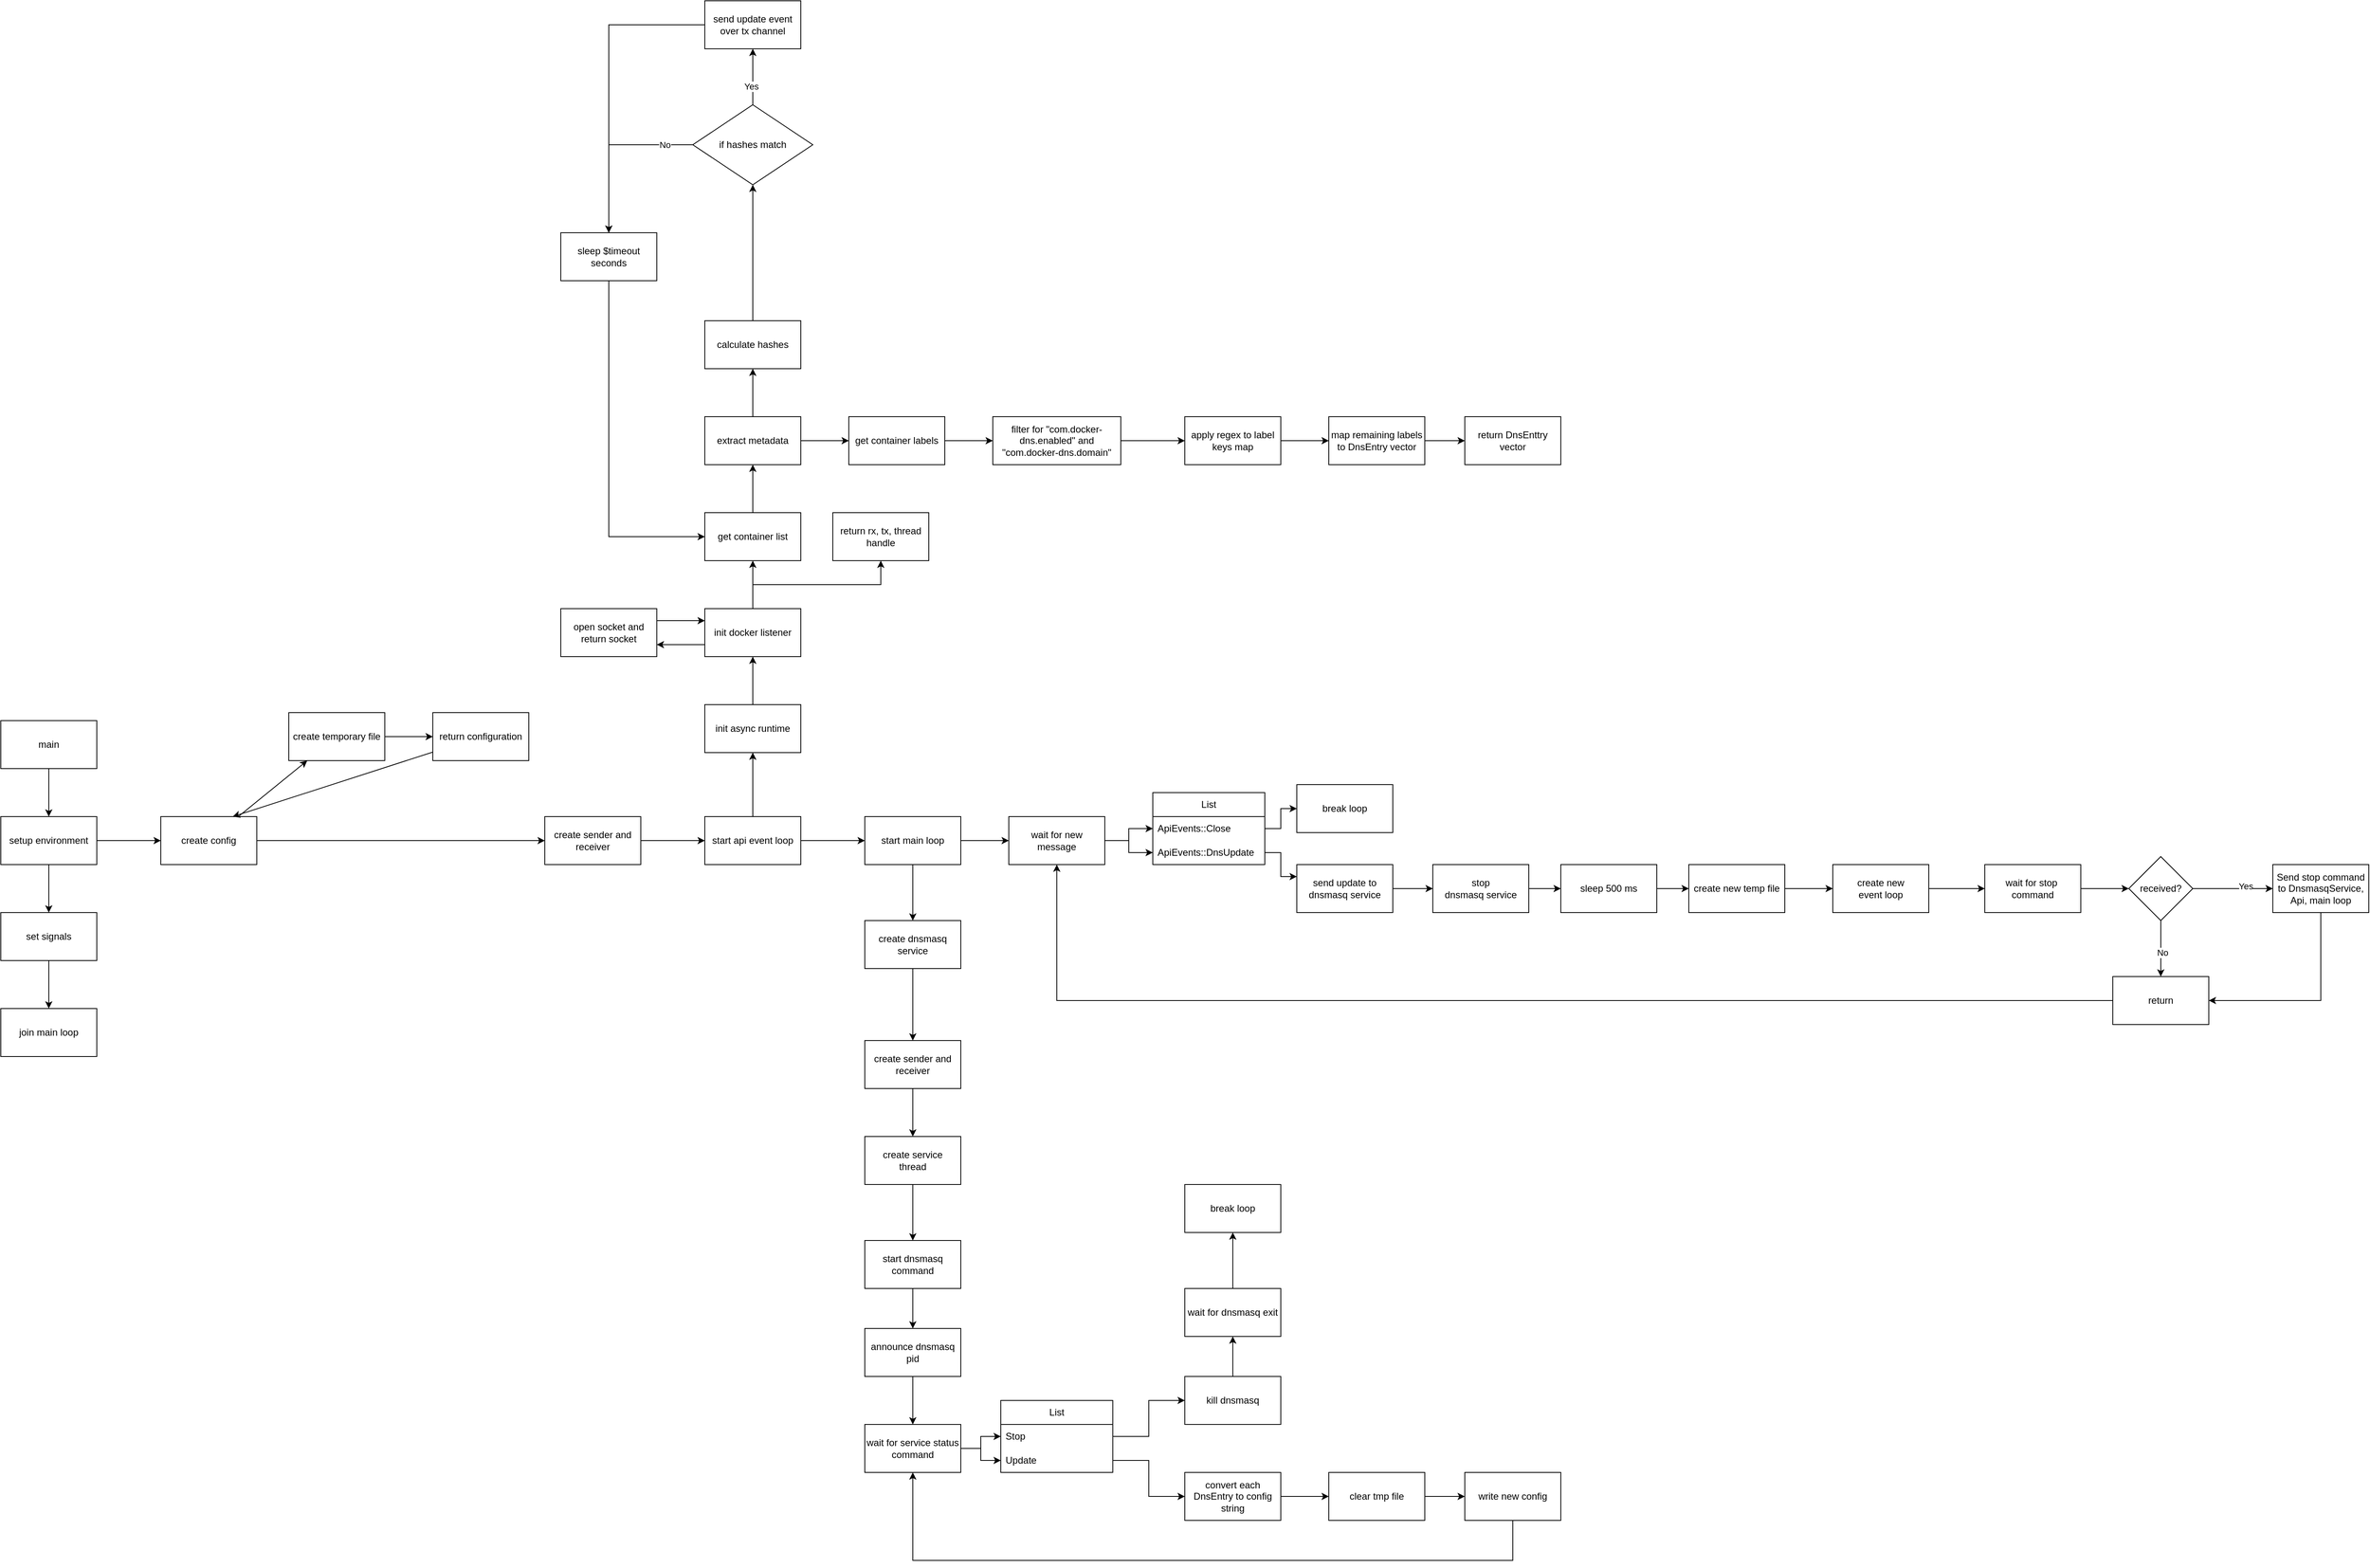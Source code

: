 <mxfile>
    <diagram id="RJu-NmNdt_xHMO-QNKUh" name="Page-1">
        <mxGraphModel dx="202" dy="1919" grid="1" gridSize="10" guides="1" tooltips="1" connect="1" arrows="1" fold="1" page="0" pageScale="1" pageWidth="827" pageHeight="1169" math="0" shadow="0">
            <root>
                <mxCell id="0"/>
                <mxCell id="1" parent="0"/>
                <mxCell id="7" style="edgeStyle=none;html=1;exitX=0.5;exitY=1;exitDx=0;exitDy=0;entryX=0.5;entryY=0;entryDx=0;entryDy=0;" parent="1" source="2" target="4" edge="1">
                    <mxGeometry relative="1" as="geometry"/>
                </mxCell>
                <mxCell id="2" value="main" style="rounded=0;whiteSpace=wrap;html=1;" parent="1" vertex="1">
                    <mxGeometry x="120" y="80" width="120" height="60" as="geometry"/>
                </mxCell>
                <mxCell id="9" style="edgeStyle=none;html=1;exitX=0.5;exitY=1;exitDx=0;exitDy=0;entryX=0.5;entryY=0;entryDx=0;entryDy=0;" parent="1" source="3" target="6" edge="1">
                    <mxGeometry relative="1" as="geometry"/>
                </mxCell>
                <mxCell id="3" value="set signals" style="rounded=0;whiteSpace=wrap;html=1;" parent="1" vertex="1">
                    <mxGeometry x="120" y="320" width="120" height="60" as="geometry"/>
                </mxCell>
                <mxCell id="8" style="edgeStyle=none;html=1;exitX=0.5;exitY=1;exitDx=0;exitDy=0;entryX=0.5;entryY=0;entryDx=0;entryDy=0;" parent="1" source="4" target="3" edge="1">
                    <mxGeometry relative="1" as="geometry"/>
                </mxCell>
                <mxCell id="12" value="" style="edgeStyle=none;html=1;" parent="1" source="4" target="10" edge="1">
                    <mxGeometry relative="1" as="geometry"/>
                </mxCell>
                <mxCell id="4" value="setup environment" style="rounded=0;whiteSpace=wrap;html=1;" parent="1" vertex="1">
                    <mxGeometry x="120" y="200" width="120" height="60" as="geometry"/>
                </mxCell>
                <mxCell id="6" value="join main loop" style="rounded=0;whiteSpace=wrap;html=1;" parent="1" vertex="1">
                    <mxGeometry x="120" y="440" width="120" height="60" as="geometry"/>
                </mxCell>
                <mxCell id="14" value="" style="edgeStyle=none;html=1;" parent="1" source="10" target="13" edge="1">
                    <mxGeometry relative="1" as="geometry"/>
                </mxCell>
                <mxCell id="20" value="" style="edgeStyle=none;html=1;" parent="1" source="10" target="19" edge="1">
                    <mxGeometry relative="1" as="geometry"/>
                </mxCell>
                <mxCell id="10" value="create config" style="rounded=0;whiteSpace=wrap;html=1;" parent="1" vertex="1">
                    <mxGeometry x="320" y="200" width="120" height="60" as="geometry"/>
                </mxCell>
                <mxCell id="16" value="" style="edgeStyle=none;html=1;" parent="1" source="13" target="15" edge="1">
                    <mxGeometry relative="1" as="geometry"/>
                </mxCell>
                <mxCell id="13" value="create temporary file" style="rounded=0;whiteSpace=wrap;html=1;" parent="1" vertex="1">
                    <mxGeometry x="480" y="70" width="120" height="60" as="geometry"/>
                </mxCell>
                <mxCell id="17" style="edgeStyle=none;html=1;entryX=0.75;entryY=0;entryDx=0;entryDy=0;" parent="1" source="15" target="10" edge="1">
                    <mxGeometry relative="1" as="geometry"/>
                </mxCell>
                <mxCell id="15" value="return configuration" style="rounded=0;whiteSpace=wrap;html=1;" parent="1" vertex="1">
                    <mxGeometry x="660" y="70" width="120" height="60" as="geometry"/>
                </mxCell>
                <mxCell id="24" style="edgeStyle=none;html=1;entryX=0;entryY=0.5;entryDx=0;entryDy=0;" parent="1" source="19" target="23" edge="1">
                    <mxGeometry relative="1" as="geometry"/>
                </mxCell>
                <mxCell id="19" value="create sender and receiver" style="rounded=0;whiteSpace=wrap;html=1;" parent="1" vertex="1">
                    <mxGeometry x="800" y="200" width="120" height="60" as="geometry"/>
                </mxCell>
                <mxCell id="26" style="edgeStyle=none;html=1;exitX=0.5;exitY=0;exitDx=0;exitDy=0;entryX=0.5;entryY=1;entryDx=0;entryDy=0;" parent="1" source="23" target="25" edge="1">
                    <mxGeometry relative="1" as="geometry"/>
                </mxCell>
                <mxCell id="76" value="" style="edgeStyle=orthogonalEdgeStyle;rounded=0;html=1;" parent="1" source="23" target="75" edge="1">
                    <mxGeometry relative="1" as="geometry"/>
                </mxCell>
                <mxCell id="23" value="start api event loop" style="rounded=0;whiteSpace=wrap;html=1;" parent="1" vertex="1">
                    <mxGeometry x="1000" y="200" width="120" height="60" as="geometry"/>
                </mxCell>
                <mxCell id="35" style="edgeStyle=none;html=1;exitX=0.5;exitY=0;exitDx=0;exitDy=0;entryX=0.5;entryY=1;entryDx=0;entryDy=0;" parent="1" source="25" target="27" edge="1">
                    <mxGeometry relative="1" as="geometry"/>
                </mxCell>
                <mxCell id="25" value="init async runtime" style="rounded=0;whiteSpace=wrap;html=1;" parent="1" vertex="1">
                    <mxGeometry x="1000" y="60" width="120" height="60" as="geometry"/>
                </mxCell>
                <mxCell id="31" style="edgeStyle=none;html=1;exitX=0;exitY=0.75;exitDx=0;exitDy=0;entryX=1;entryY=0.75;entryDx=0;entryDy=0;" parent="1" source="27" target="29" edge="1">
                    <mxGeometry relative="1" as="geometry"/>
                </mxCell>
                <mxCell id="36" style="edgeStyle=none;html=1;exitX=0.5;exitY=0;exitDx=0;exitDy=0;entryX=0.5;entryY=1;entryDx=0;entryDy=0;" parent="1" source="27" target="33" edge="1">
                    <mxGeometry relative="1" as="geometry"/>
                </mxCell>
                <mxCell id="151" style="edgeStyle=orthogonalEdgeStyle;html=1;exitX=0.5;exitY=0;exitDx=0;exitDy=0;entryX=0.5;entryY=1;entryDx=0;entryDy=0;strokeColor=default;rounded=0;" edge="1" parent="1" source="27" target="149">
                    <mxGeometry relative="1" as="geometry"/>
                </mxCell>
                <mxCell id="27" value="init docker listener" style="rounded=0;whiteSpace=wrap;html=1;" parent="1" vertex="1">
                    <mxGeometry x="1000" y="-60" width="120" height="60" as="geometry"/>
                </mxCell>
                <mxCell id="32" style="edgeStyle=none;html=1;exitX=1;exitY=0.25;exitDx=0;exitDy=0;entryX=0;entryY=0.25;entryDx=0;entryDy=0;" parent="1" source="29" target="27" edge="1">
                    <mxGeometry relative="1" as="geometry"/>
                </mxCell>
                <mxCell id="29" value="open socket and return socket" style="rounded=0;whiteSpace=wrap;html=1;" parent="1" vertex="1">
                    <mxGeometry x="820" y="-60" width="120" height="60" as="geometry"/>
                </mxCell>
                <mxCell id="37" style="edgeStyle=none;html=1;exitX=0.5;exitY=0;exitDx=0;exitDy=0;entryX=0.5;entryY=1;entryDx=0;entryDy=0;" parent="1" source="33" target="34" edge="1">
                    <mxGeometry relative="1" as="geometry"/>
                </mxCell>
                <mxCell id="33" value="get container list" style="rounded=0;whiteSpace=wrap;html=1;" parent="1" vertex="1">
                    <mxGeometry x="1000" y="-180" width="120" height="60" as="geometry"/>
                </mxCell>
                <mxCell id="39" style="edgeStyle=none;html=1;exitX=0.5;exitY=0;exitDx=0;exitDy=0;entryX=0.5;entryY=1;entryDx=0;entryDy=0;" parent="1" source="34" target="38" edge="1">
                    <mxGeometry relative="1" as="geometry"/>
                </mxCell>
                <mxCell id="47" style="edgeStyle=orthogonalEdgeStyle;rounded=0;html=1;exitX=1;exitY=0.5;exitDx=0;exitDy=0;entryX=0;entryY=0.5;entryDx=0;entryDy=0;" parent="1" source="34" target="46" edge="1">
                    <mxGeometry relative="1" as="geometry"/>
                </mxCell>
                <mxCell id="34" value="extract metadata" style="rounded=0;whiteSpace=wrap;html=1;" parent="1" vertex="1">
                    <mxGeometry x="1000" y="-300" width="120" height="60" as="geometry"/>
                </mxCell>
                <mxCell id="66" style="edgeStyle=orthogonalEdgeStyle;rounded=0;html=1;exitX=0.5;exitY=0;exitDx=0;exitDy=0;entryX=0.5;entryY=1;entryDx=0;entryDy=0;" parent="1" source="38" target="58" edge="1">
                    <mxGeometry relative="1" as="geometry"/>
                </mxCell>
                <mxCell id="38" value="calculate hashes" style="rounded=0;whiteSpace=wrap;html=1;" parent="1" vertex="1">
                    <mxGeometry x="1000" y="-420" width="120" height="60" as="geometry"/>
                </mxCell>
                <mxCell id="49" style="edgeStyle=orthogonalEdgeStyle;rounded=0;html=1;exitX=1;exitY=0.5;exitDx=0;exitDy=0;entryX=0;entryY=0.5;entryDx=0;entryDy=0;" parent="1" source="46" target="48" edge="1">
                    <mxGeometry relative="1" as="geometry"/>
                </mxCell>
                <mxCell id="46" value="get container labels" style="rounded=0;whiteSpace=wrap;html=1;" parent="1" vertex="1">
                    <mxGeometry x="1180" y="-300" width="120" height="60" as="geometry"/>
                </mxCell>
                <mxCell id="51" style="edgeStyle=orthogonalEdgeStyle;rounded=0;html=1;exitX=1;exitY=0.5;exitDx=0;exitDy=0;entryX=0;entryY=0.5;entryDx=0;entryDy=0;" parent="1" source="48" target="50" edge="1">
                    <mxGeometry relative="1" as="geometry"/>
                </mxCell>
                <mxCell id="48" value="filter for &quot;com.docker-dns.enabled&quot; and &quot;com.docker-dns.domain&quot;" style="rounded=0;whiteSpace=wrap;html=1;" parent="1" vertex="1">
                    <mxGeometry x="1360" y="-300" width="160" height="60" as="geometry"/>
                </mxCell>
                <mxCell id="55" style="edgeStyle=orthogonalEdgeStyle;rounded=0;html=1;exitX=1;exitY=0.5;exitDx=0;exitDy=0;entryX=0;entryY=0.5;entryDx=0;entryDy=0;" parent="1" source="50" target="54" edge="1">
                    <mxGeometry relative="1" as="geometry"/>
                </mxCell>
                <mxCell id="50" value="apply regex to label keys map" style="rounded=0;whiteSpace=wrap;html=1;" parent="1" vertex="1">
                    <mxGeometry x="1600" y="-300" width="120" height="60" as="geometry"/>
                </mxCell>
                <mxCell id="57" value="" style="edgeStyle=orthogonalEdgeStyle;rounded=0;html=1;" parent="1" source="54" target="56" edge="1">
                    <mxGeometry relative="1" as="geometry"/>
                </mxCell>
                <mxCell id="54" value="map remaining labels to DnsEntry vector" style="rounded=0;whiteSpace=wrap;html=1;" parent="1" vertex="1">
                    <mxGeometry x="1780" y="-300" width="120" height="60" as="geometry"/>
                </mxCell>
                <mxCell id="56" value="return DnsEnttry vector" style="rounded=0;whiteSpace=wrap;html=1;" parent="1" vertex="1">
                    <mxGeometry x="1950" y="-300" width="120" height="60" as="geometry"/>
                </mxCell>
                <mxCell id="70" style="edgeStyle=orthogonalEdgeStyle;rounded=0;html=1;exitX=0.5;exitY=0;exitDx=0;exitDy=0;entryX=0.5;entryY=1;entryDx=0;entryDy=0;" parent="1" source="58" target="69" edge="1">
                    <mxGeometry relative="1" as="geometry"/>
                </mxCell>
                <mxCell id="73" value="Yes" style="edgeLabel;html=1;align=center;verticalAlign=middle;resizable=0;points=[];" parent="70" vertex="1" connectable="0">
                    <mxGeometry x="-0.343" y="2" relative="1" as="geometry">
                        <mxPoint as="offset"/>
                    </mxGeometry>
                </mxCell>
                <mxCell id="71" style="edgeStyle=orthogonalEdgeStyle;rounded=0;html=1;exitX=0;exitY=0.5;exitDx=0;exitDy=0;entryX=0.5;entryY=0;entryDx=0;entryDy=0;" parent="1" source="58" target="67" edge="1">
                    <mxGeometry relative="1" as="geometry"/>
                </mxCell>
                <mxCell id="72" value="No" style="edgeLabel;html=1;align=center;verticalAlign=middle;resizable=0;points=[];" parent="71" vertex="1" connectable="0">
                    <mxGeometry x="-0.674" relative="1" as="geometry">
                        <mxPoint as="offset"/>
                    </mxGeometry>
                </mxCell>
                <mxCell id="58" value="if hashes match" style="rhombus;whiteSpace=wrap;html=1;" parent="1" vertex="1">
                    <mxGeometry x="985" y="-690" width="150" height="100" as="geometry"/>
                </mxCell>
                <mxCell id="68" style="edgeStyle=orthogonalEdgeStyle;rounded=0;html=1;exitX=0.5;exitY=1;exitDx=0;exitDy=0;entryX=0;entryY=0.5;entryDx=0;entryDy=0;" parent="1" source="67" target="33" edge="1">
                    <mxGeometry relative="1" as="geometry"/>
                </mxCell>
                <mxCell id="67" value="sleep $timeout seconds" style="rounded=0;whiteSpace=wrap;html=1;" parent="1" vertex="1">
                    <mxGeometry x="820" y="-530" width="120" height="60" as="geometry"/>
                </mxCell>
                <mxCell id="74" style="edgeStyle=orthogonalEdgeStyle;rounded=0;html=1;entryX=0.5;entryY=0;entryDx=0;entryDy=0;" parent="1" source="69" target="67" edge="1">
                    <mxGeometry relative="1" as="geometry"/>
                </mxCell>
                <mxCell id="69" value="send update event over tx channel" style="rounded=0;whiteSpace=wrap;html=1;" parent="1" vertex="1">
                    <mxGeometry x="1000" y="-820" width="120" height="60" as="geometry"/>
                </mxCell>
                <mxCell id="78" value="" style="edgeStyle=orthogonalEdgeStyle;rounded=0;html=1;" parent="1" source="75" target="77" edge="1">
                    <mxGeometry relative="1" as="geometry"/>
                </mxCell>
                <mxCell id="118" style="edgeStyle=orthogonalEdgeStyle;rounded=0;html=1;entryX=0.5;entryY=0;entryDx=0;entryDy=0;" parent="1" source="75" target="117" edge="1">
                    <mxGeometry relative="1" as="geometry"/>
                </mxCell>
                <mxCell id="75" value="start main loop" style="rounded=0;whiteSpace=wrap;html=1;" parent="1" vertex="1">
                    <mxGeometry x="1200" y="200" width="120" height="60" as="geometry"/>
                </mxCell>
                <mxCell id="83" style="edgeStyle=orthogonalEdgeStyle;rounded=0;html=1;exitX=1;exitY=0.5;exitDx=0;exitDy=0;entryX=0;entryY=0.5;entryDx=0;entryDy=0;" parent="1" source="77" target="80" edge="1">
                    <mxGeometry relative="1" as="geometry"/>
                </mxCell>
                <mxCell id="84" style="edgeStyle=orthogonalEdgeStyle;rounded=0;html=1;exitX=1;exitY=0.5;exitDx=0;exitDy=0;entryX=0;entryY=0.5;entryDx=0;entryDy=0;" parent="1" source="77" target="81" edge="1">
                    <mxGeometry relative="1" as="geometry"/>
                </mxCell>
                <mxCell id="77" value="wait for new&lt;br&gt;message" style="rounded=0;whiteSpace=wrap;html=1;" parent="1" vertex="1">
                    <mxGeometry x="1380" y="200" width="120" height="60" as="geometry"/>
                </mxCell>
                <mxCell id="79" value="List" style="swimlane;fontStyle=0;childLayout=stackLayout;horizontal=1;startSize=30;horizontalStack=0;resizeParent=1;resizeParentMax=0;resizeLast=0;collapsible=1;marginBottom=0;whiteSpace=wrap;html=1;" parent="1" vertex="1">
                    <mxGeometry x="1560" y="170" width="140" height="90" as="geometry"/>
                </mxCell>
                <mxCell id="80" value="ApiEvents::Close" style="text;strokeColor=none;fillColor=none;align=left;verticalAlign=middle;spacingLeft=4;spacingRight=4;overflow=hidden;points=[[0,0.5],[1,0.5]];portConstraint=eastwest;rotatable=0;whiteSpace=wrap;html=1;" parent="79" vertex="1">
                    <mxGeometry y="30" width="140" height="30" as="geometry"/>
                </mxCell>
                <mxCell id="81" value="ApiEvents::DnsUpdate" style="text;strokeColor=none;fillColor=none;align=left;verticalAlign=middle;spacingLeft=4;spacingRight=4;overflow=hidden;points=[[0,0.5],[1,0.5]];portConstraint=eastwest;rotatable=0;whiteSpace=wrap;html=1;" parent="79" vertex="1">
                    <mxGeometry y="60" width="140" height="30" as="geometry"/>
                </mxCell>
                <mxCell id="85" value="break loop" style="rounded=0;whiteSpace=wrap;html=1;" parent="1" vertex="1">
                    <mxGeometry x="1740" y="160" width="120" height="60" as="geometry"/>
                </mxCell>
                <mxCell id="88" style="edgeStyle=orthogonalEdgeStyle;rounded=0;html=1;exitX=1;exitY=0.5;exitDx=0;exitDy=0;entryX=0;entryY=0.5;entryDx=0;entryDy=0;" parent="1" source="80" target="85" edge="1">
                    <mxGeometry relative="1" as="geometry"/>
                </mxCell>
                <mxCell id="92" style="edgeStyle=orthogonalEdgeStyle;rounded=0;html=1;entryX=0;entryY=0.5;entryDx=0;entryDy=0;" parent="1" source="89" target="91" edge="1">
                    <mxGeometry relative="1" as="geometry"/>
                </mxCell>
                <mxCell id="89" value="send update to dnsmasq service" style="rounded=0;whiteSpace=wrap;html=1;" parent="1" vertex="1">
                    <mxGeometry x="1740" y="260" width="120" height="60" as="geometry"/>
                </mxCell>
                <mxCell id="90" style="edgeStyle=orthogonalEdgeStyle;rounded=0;html=1;exitX=1;exitY=0.5;exitDx=0;exitDy=0;entryX=0;entryY=0.25;entryDx=0;entryDy=0;" parent="1" source="81" target="89" edge="1">
                    <mxGeometry relative="1" as="geometry"/>
                </mxCell>
                <mxCell id="94" value="" style="edgeStyle=orthogonalEdgeStyle;rounded=0;html=1;" parent="1" source="91" target="93" edge="1">
                    <mxGeometry relative="1" as="geometry"/>
                </mxCell>
                <mxCell id="91" value="stop&lt;br&gt;dnsmasq service" style="rounded=0;whiteSpace=wrap;html=1;" parent="1" vertex="1">
                    <mxGeometry x="1910" y="260" width="120" height="60" as="geometry"/>
                </mxCell>
                <mxCell id="97" value="" style="edgeStyle=orthogonalEdgeStyle;rounded=0;html=1;" parent="1" source="93" target="95" edge="1">
                    <mxGeometry relative="1" as="geometry"/>
                </mxCell>
                <mxCell id="93" value="sleep 500 ms" style="rounded=0;whiteSpace=wrap;html=1;" parent="1" vertex="1">
                    <mxGeometry x="2070" y="260" width="120" height="60" as="geometry"/>
                </mxCell>
                <mxCell id="98" value="" style="edgeStyle=orthogonalEdgeStyle;rounded=0;html=1;" parent="1" source="95" target="96" edge="1">
                    <mxGeometry relative="1" as="geometry"/>
                </mxCell>
                <mxCell id="95" value="create new temp file" style="rounded=0;whiteSpace=wrap;html=1;" parent="1" vertex="1">
                    <mxGeometry x="2230" y="260" width="120" height="60" as="geometry"/>
                </mxCell>
                <mxCell id="100" style="edgeStyle=orthogonalEdgeStyle;rounded=0;html=1;exitX=1;exitY=0.5;exitDx=0;exitDy=0;entryX=0;entryY=0.5;entryDx=0;entryDy=0;" parent="1" source="96" target="99" edge="1">
                    <mxGeometry relative="1" as="geometry"/>
                </mxCell>
                <mxCell id="96" value="create new&lt;br&gt;event loop" style="rounded=0;whiteSpace=wrap;html=1;" parent="1" vertex="1">
                    <mxGeometry x="2410" y="260" width="120" height="60" as="geometry"/>
                </mxCell>
                <mxCell id="104" style="edgeStyle=orthogonalEdgeStyle;rounded=0;html=1;exitX=1;exitY=0.5;exitDx=0;exitDy=0;entryX=0;entryY=0.5;entryDx=0;entryDy=0;" parent="1" source="99" target="103" edge="1">
                    <mxGeometry relative="1" as="geometry"/>
                </mxCell>
                <mxCell id="99" value="wait for stop&amp;nbsp; command" style="rounded=0;whiteSpace=wrap;html=1;" parent="1" vertex="1">
                    <mxGeometry x="2600" y="260" width="120" height="60" as="geometry"/>
                </mxCell>
                <mxCell id="109" value="" style="edgeStyle=orthogonalEdgeStyle;rounded=0;html=1;" parent="1" source="103" target="108" edge="1">
                    <mxGeometry relative="1" as="geometry"/>
                </mxCell>
                <mxCell id="111" value="No" style="edgeLabel;html=1;align=center;verticalAlign=middle;resizable=0;points=[];" parent="109" vertex="1" connectable="0">
                    <mxGeometry x="0.123" y="2" relative="1" as="geometry">
                        <mxPoint as="offset"/>
                    </mxGeometry>
                </mxCell>
                <mxCell id="113" value="" style="edgeStyle=orthogonalEdgeStyle;rounded=0;html=1;" parent="1" source="103" target="112" edge="1">
                    <mxGeometry relative="1" as="geometry"/>
                </mxCell>
                <mxCell id="115" value="Yes" style="edgeLabel;html=1;align=center;verticalAlign=middle;resizable=0;points=[];" parent="113" vertex="1" connectable="0">
                    <mxGeometry x="0.311" y="3" relative="1" as="geometry">
                        <mxPoint as="offset"/>
                    </mxGeometry>
                </mxCell>
                <mxCell id="103" value="received?" style="rhombus;whiteSpace=wrap;html=1;" parent="1" vertex="1">
                    <mxGeometry x="2780" y="250" width="80" height="80" as="geometry"/>
                </mxCell>
                <mxCell id="110" style="edgeStyle=orthogonalEdgeStyle;rounded=0;html=1;entryX=0.5;entryY=1;entryDx=0;entryDy=0;" parent="1" source="108" target="77" edge="1">
                    <mxGeometry relative="1" as="geometry"/>
                </mxCell>
                <mxCell id="108" value="return" style="rounded=0;whiteSpace=wrap;html=1;" parent="1" vertex="1">
                    <mxGeometry x="2760" y="400" width="120" height="60" as="geometry"/>
                </mxCell>
                <mxCell id="116" style="edgeStyle=orthogonalEdgeStyle;rounded=0;html=1;exitX=0.5;exitY=1;exitDx=0;exitDy=0;entryX=1;entryY=0.5;entryDx=0;entryDy=0;" parent="1" source="112" target="108" edge="1">
                    <mxGeometry relative="1" as="geometry"/>
                </mxCell>
                <mxCell id="112" value="Send stop command to DnsmasqService, Api, main loop" style="rounded=0;whiteSpace=wrap;html=1;" parent="1" vertex="1">
                    <mxGeometry x="2960" y="260" width="120" height="60" as="geometry"/>
                </mxCell>
                <mxCell id="120" style="edgeStyle=orthogonalEdgeStyle;rounded=0;html=1;exitX=0.5;exitY=1;exitDx=0;exitDy=0;entryX=0.5;entryY=0;entryDx=0;entryDy=0;" parent="1" source="117" target="119" edge="1">
                    <mxGeometry relative="1" as="geometry"/>
                </mxCell>
                <mxCell id="117" value="create dnsmasq service" style="rounded=0;whiteSpace=wrap;html=1;" parent="1" vertex="1">
                    <mxGeometry x="1200" y="330" width="120" height="60" as="geometry"/>
                </mxCell>
                <mxCell id="122" value="" style="edgeStyle=orthogonalEdgeStyle;rounded=0;html=1;" parent="1" source="119" target="121" edge="1">
                    <mxGeometry relative="1" as="geometry"/>
                </mxCell>
                <mxCell id="119" value="create sender and receiver" style="rounded=0;whiteSpace=wrap;html=1;" parent="1" vertex="1">
                    <mxGeometry x="1200" y="480" width="120" height="60" as="geometry"/>
                </mxCell>
                <mxCell id="124" value="" style="edgeStyle=orthogonalEdgeStyle;rounded=0;html=1;" parent="1" source="121" target="123" edge="1">
                    <mxGeometry relative="1" as="geometry"/>
                </mxCell>
                <mxCell id="121" value="create service&lt;br&gt;thread" style="rounded=0;whiteSpace=wrap;html=1;" parent="1" vertex="1">
                    <mxGeometry x="1200" y="600" width="120" height="60" as="geometry"/>
                </mxCell>
                <mxCell id="144" value="" style="edgeStyle=orthogonalEdgeStyle;rounded=0;html=1;" parent="1" source="123" target="125" edge="1">
                    <mxGeometry relative="1" as="geometry"/>
                </mxCell>
                <mxCell id="123" value="start dnsmasq command" style="rounded=0;whiteSpace=wrap;html=1;" parent="1" vertex="1">
                    <mxGeometry x="1200" y="730" width="120" height="60" as="geometry"/>
                </mxCell>
                <mxCell id="145" value="" style="edgeStyle=orthogonalEdgeStyle;rounded=0;html=1;" parent="1" source="125" target="126" edge="1">
                    <mxGeometry relative="1" as="geometry"/>
                </mxCell>
                <mxCell id="125" value="announce dnsmasq pid" style="rounded=0;whiteSpace=wrap;html=1;" parent="1" vertex="1">
                    <mxGeometry x="1200" y="840" width="120" height="60" as="geometry"/>
                </mxCell>
                <mxCell id="147" style="edgeStyle=orthogonalEdgeStyle;rounded=0;html=1;exitX=1;exitY=0.5;exitDx=0;exitDy=0;entryX=0;entryY=0.5;entryDx=0;entryDy=0;" parent="1" source="126" target="128" edge="1">
                    <mxGeometry relative="1" as="geometry"/>
                </mxCell>
                <mxCell id="148" style="edgeStyle=orthogonalEdgeStyle;rounded=0;html=1;exitX=1;exitY=0.5;exitDx=0;exitDy=0;entryX=0;entryY=0.5;entryDx=0;entryDy=0;" parent="1" source="126" target="129" edge="1">
                    <mxGeometry relative="1" as="geometry"/>
                </mxCell>
                <mxCell id="126" value="wait for service status command" style="rounded=0;whiteSpace=wrap;html=1;" parent="1" vertex="1">
                    <mxGeometry x="1200" y="960" width="120" height="60" as="geometry"/>
                </mxCell>
                <mxCell id="127" value="List" style="swimlane;fontStyle=0;childLayout=stackLayout;horizontal=1;startSize=30;horizontalStack=0;resizeParent=1;resizeParentMax=0;resizeLast=0;collapsible=1;marginBottom=0;whiteSpace=wrap;html=1;" parent="1" vertex="1">
                    <mxGeometry x="1370" y="930" width="140" height="90" as="geometry"/>
                </mxCell>
                <mxCell id="128" value="Stop" style="text;strokeColor=none;fillColor=none;align=left;verticalAlign=middle;spacingLeft=4;spacingRight=4;overflow=hidden;points=[[0,0.5],[1,0.5]];portConstraint=eastwest;rotatable=0;whiteSpace=wrap;html=1;" parent="127" vertex="1">
                    <mxGeometry y="30" width="140" height="30" as="geometry"/>
                </mxCell>
                <mxCell id="129" value="Update" style="text;strokeColor=none;fillColor=none;align=left;verticalAlign=middle;spacingLeft=4;spacingRight=4;overflow=hidden;points=[[0,0.5],[1,0.5]];portConstraint=eastwest;rotatable=0;whiteSpace=wrap;html=1;" parent="127" vertex="1">
                    <mxGeometry y="60" width="140" height="30" as="geometry"/>
                </mxCell>
                <mxCell id="134" style="edgeStyle=orthogonalEdgeStyle;rounded=0;html=1;exitX=0.5;exitY=0;exitDx=0;exitDy=0;entryX=0.5;entryY=1;entryDx=0;entryDy=0;" parent="1" source="131" target="132" edge="1">
                    <mxGeometry relative="1" as="geometry"/>
                </mxCell>
                <mxCell id="131" value="kill dnsmasq" style="rounded=0;whiteSpace=wrap;html=1;" parent="1" vertex="1">
                    <mxGeometry x="1600" y="900" width="120" height="60" as="geometry"/>
                </mxCell>
                <mxCell id="136" style="edgeStyle=orthogonalEdgeStyle;rounded=0;html=1;exitX=0.5;exitY=0;exitDx=0;exitDy=0;entryX=0.5;entryY=1;entryDx=0;entryDy=0;" parent="1" source="132" target="135" edge="1">
                    <mxGeometry relative="1" as="geometry"/>
                </mxCell>
                <mxCell id="132" value="wait for dnsmasq exit" style="rounded=0;whiteSpace=wrap;html=1;" parent="1" vertex="1">
                    <mxGeometry x="1600" y="790" width="120" height="60" as="geometry"/>
                </mxCell>
                <mxCell id="133" style="edgeStyle=orthogonalEdgeStyle;rounded=0;html=1;exitX=1;exitY=0.5;exitDx=0;exitDy=0;entryX=0;entryY=0.5;entryDx=0;entryDy=0;" parent="1" source="128" target="131" edge="1">
                    <mxGeometry relative="1" as="geometry"/>
                </mxCell>
                <mxCell id="135" value="break loop" style="rounded=0;whiteSpace=wrap;html=1;" parent="1" vertex="1">
                    <mxGeometry x="1600" y="660" width="120" height="60" as="geometry"/>
                </mxCell>
                <mxCell id="140" style="edgeStyle=orthogonalEdgeStyle;rounded=0;html=1;exitX=1;exitY=0.5;exitDx=0;exitDy=0;entryX=0;entryY=0.5;entryDx=0;entryDy=0;" parent="1" source="137" target="139" edge="1">
                    <mxGeometry relative="1" as="geometry"/>
                </mxCell>
                <mxCell id="137" value="convert each DnsEntry to config string" style="rounded=0;whiteSpace=wrap;html=1;" parent="1" vertex="1">
                    <mxGeometry x="1600" y="1020" width="120" height="60" as="geometry"/>
                </mxCell>
                <mxCell id="138" style="edgeStyle=orthogonalEdgeStyle;rounded=0;html=1;exitX=1;exitY=0.5;exitDx=0;exitDy=0;entryX=0;entryY=0.5;entryDx=0;entryDy=0;" parent="1" source="129" target="137" edge="1">
                    <mxGeometry relative="1" as="geometry"/>
                </mxCell>
                <mxCell id="142" style="edgeStyle=orthogonalEdgeStyle;rounded=0;html=1;exitX=1;exitY=0.5;exitDx=0;exitDy=0;entryX=0;entryY=0.5;entryDx=0;entryDy=0;" parent="1" source="139" target="141" edge="1">
                    <mxGeometry relative="1" as="geometry"/>
                </mxCell>
                <mxCell id="139" value="clear tmp file" style="rounded=0;whiteSpace=wrap;html=1;" parent="1" vertex="1">
                    <mxGeometry x="1780" y="1020" width="120" height="60" as="geometry"/>
                </mxCell>
                <mxCell id="143" style="edgeStyle=orthogonalEdgeStyle;rounded=0;html=1;exitX=0.5;exitY=1;exitDx=0;exitDy=0;entryX=0.5;entryY=1;entryDx=0;entryDy=0;" parent="1" source="141" target="126" edge="1">
                    <mxGeometry relative="1" as="geometry">
                        <Array as="points">
                            <mxPoint x="2010" y="1130"/>
                            <mxPoint x="1260" y="1130"/>
                        </Array>
                    </mxGeometry>
                </mxCell>
                <mxCell id="141" value="write new config" style="rounded=0;whiteSpace=wrap;html=1;" parent="1" vertex="1">
                    <mxGeometry x="1950" y="1020" width="120" height="60" as="geometry"/>
                </mxCell>
                <mxCell id="149" value="return rx, tx, thread handle" style="rounded=0;whiteSpace=wrap;html=1;" vertex="1" parent="1">
                    <mxGeometry x="1160" y="-180" width="120" height="60" as="geometry"/>
                </mxCell>
            </root>
        </mxGraphModel>
    </diagram>
</mxfile>